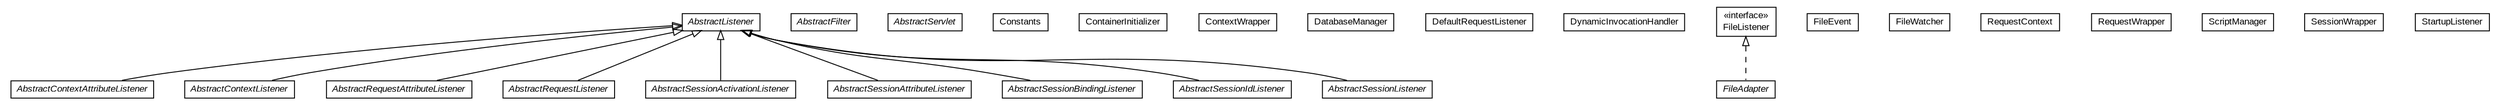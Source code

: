 #!/usr/local/bin/dot
#
# Class diagram 
# Generated by UMLGraph version R5_6-24-gf6e263 (http://www.umlgraph.org/)
#

digraph G {
	edge [fontname="arial",fontsize=10,labelfontname="arial",labelfontsize=10];
	node [fontname="arial",fontsize=10,shape=plaintext];
	nodesep=0.25;
	ranksep=0.5;
	// org.gservlet.AbstractContextAttributeListener
	c0 [label=<<table title="org.gservlet.AbstractContextAttributeListener" border="0" cellborder="1" cellspacing="0" cellpadding="2" port="p" href="./AbstractContextAttributeListener.html">
		<tr><td><table border="0" cellspacing="0" cellpadding="1">
<tr><td align="center" balign="center"><font face="arial italic"> AbstractContextAttributeListener </font></td></tr>
		</table></td></tr>
		</table>>, URL="./AbstractContextAttributeListener.html", fontname="arial", fontcolor="black", fontsize=10.0];
	// org.gservlet.AbstractContextListener
	c1 [label=<<table title="org.gservlet.AbstractContextListener" border="0" cellborder="1" cellspacing="0" cellpadding="2" port="p" href="./AbstractContextListener.html">
		<tr><td><table border="0" cellspacing="0" cellpadding="1">
<tr><td align="center" balign="center"><font face="arial italic"> AbstractContextListener </font></td></tr>
		</table></td></tr>
		</table>>, URL="./AbstractContextListener.html", fontname="arial", fontcolor="black", fontsize=10.0];
	// org.gservlet.AbstractFilter
	c2 [label=<<table title="org.gservlet.AbstractFilter" border="0" cellborder="1" cellspacing="0" cellpadding="2" port="p" href="./AbstractFilter.html">
		<tr><td><table border="0" cellspacing="0" cellpadding="1">
<tr><td align="center" balign="center"><font face="arial italic"> AbstractFilter </font></td></tr>
		</table></td></tr>
		</table>>, URL="./AbstractFilter.html", fontname="arial", fontcolor="black", fontsize=10.0];
	// org.gservlet.AbstractListener
	c3 [label=<<table title="org.gservlet.AbstractListener" border="0" cellborder="1" cellspacing="0" cellpadding="2" port="p" href="./AbstractListener.html">
		<tr><td><table border="0" cellspacing="0" cellpadding="1">
<tr><td align="center" balign="center"><font face="arial italic"> AbstractListener </font></td></tr>
		</table></td></tr>
		</table>>, URL="./AbstractListener.html", fontname="arial", fontcolor="black", fontsize=10.0];
	// org.gservlet.AbstractRequestAttributeListener
	c4 [label=<<table title="org.gservlet.AbstractRequestAttributeListener" border="0" cellborder="1" cellspacing="0" cellpadding="2" port="p" href="./AbstractRequestAttributeListener.html">
		<tr><td><table border="0" cellspacing="0" cellpadding="1">
<tr><td align="center" balign="center"><font face="arial italic"> AbstractRequestAttributeListener </font></td></tr>
		</table></td></tr>
		</table>>, URL="./AbstractRequestAttributeListener.html", fontname="arial", fontcolor="black", fontsize=10.0];
	// org.gservlet.AbstractRequestListener
	c5 [label=<<table title="org.gservlet.AbstractRequestListener" border="0" cellborder="1" cellspacing="0" cellpadding="2" port="p" href="./AbstractRequestListener.html">
		<tr><td><table border="0" cellspacing="0" cellpadding="1">
<tr><td align="center" balign="center"><font face="arial italic"> AbstractRequestListener </font></td></tr>
		</table></td></tr>
		</table>>, URL="./AbstractRequestListener.html", fontname="arial", fontcolor="black", fontsize=10.0];
	// org.gservlet.AbstractServlet
	c6 [label=<<table title="org.gservlet.AbstractServlet" border="0" cellborder="1" cellspacing="0" cellpadding="2" port="p" href="./AbstractServlet.html">
		<tr><td><table border="0" cellspacing="0" cellpadding="1">
<tr><td align="center" balign="center"><font face="arial italic"> AbstractServlet </font></td></tr>
		</table></td></tr>
		</table>>, URL="./AbstractServlet.html", fontname="arial", fontcolor="black", fontsize=10.0];
	// org.gservlet.AbstractSessionActivationListener
	c7 [label=<<table title="org.gservlet.AbstractSessionActivationListener" border="0" cellborder="1" cellspacing="0" cellpadding="2" port="p" href="./AbstractSessionActivationListener.html">
		<tr><td><table border="0" cellspacing="0" cellpadding="1">
<tr><td align="center" balign="center"><font face="arial italic"> AbstractSessionActivationListener </font></td></tr>
		</table></td></tr>
		</table>>, URL="./AbstractSessionActivationListener.html", fontname="arial", fontcolor="black", fontsize=10.0];
	// org.gservlet.AbstractSessionAttributeListener
	c8 [label=<<table title="org.gservlet.AbstractSessionAttributeListener" border="0" cellborder="1" cellspacing="0" cellpadding="2" port="p" href="./AbstractSessionAttributeListener.html">
		<tr><td><table border="0" cellspacing="0" cellpadding="1">
<tr><td align="center" balign="center"><font face="arial italic"> AbstractSessionAttributeListener </font></td></tr>
		</table></td></tr>
		</table>>, URL="./AbstractSessionAttributeListener.html", fontname="arial", fontcolor="black", fontsize=10.0];
	// org.gservlet.AbstractSessionBindingListener
	c9 [label=<<table title="org.gservlet.AbstractSessionBindingListener" border="0" cellborder="1" cellspacing="0" cellpadding="2" port="p" href="./AbstractSessionBindingListener.html">
		<tr><td><table border="0" cellspacing="0" cellpadding="1">
<tr><td align="center" balign="center"><font face="arial italic"> AbstractSessionBindingListener </font></td></tr>
		</table></td></tr>
		</table>>, URL="./AbstractSessionBindingListener.html", fontname="arial", fontcolor="black", fontsize=10.0];
	// org.gservlet.AbstractSessionIdListener
	c10 [label=<<table title="org.gservlet.AbstractSessionIdListener" border="0" cellborder="1" cellspacing="0" cellpadding="2" port="p" href="./AbstractSessionIdListener.html">
		<tr><td><table border="0" cellspacing="0" cellpadding="1">
<tr><td align="center" balign="center"><font face="arial italic"> AbstractSessionIdListener </font></td></tr>
		</table></td></tr>
		</table>>, URL="./AbstractSessionIdListener.html", fontname="arial", fontcolor="black", fontsize=10.0];
	// org.gservlet.AbstractSessionListener
	c11 [label=<<table title="org.gservlet.AbstractSessionListener" border="0" cellborder="1" cellspacing="0" cellpadding="2" port="p" href="./AbstractSessionListener.html">
		<tr><td><table border="0" cellspacing="0" cellpadding="1">
<tr><td align="center" balign="center"><font face="arial italic"> AbstractSessionListener </font></td></tr>
		</table></td></tr>
		</table>>, URL="./AbstractSessionListener.html", fontname="arial", fontcolor="black", fontsize=10.0];
	// org.gservlet.Constants
	c24 [label=<<table title="org.gservlet.Constants" border="0" cellborder="1" cellspacing="0" cellpadding="2" port="p" href="./Constants.html">
		<tr><td><table border="0" cellspacing="0" cellpadding="1">
<tr><td align="center" balign="center"> Constants </td></tr>
		</table></td></tr>
		</table>>, URL="./Constants.html", fontname="arial", fontcolor="black", fontsize=10.0];
	// org.gservlet.ContainerInitializer
	c25 [label=<<table title="org.gservlet.ContainerInitializer" border="0" cellborder="1" cellspacing="0" cellpadding="2" port="p" href="./ContainerInitializer.html">
		<tr><td><table border="0" cellspacing="0" cellpadding="1">
<tr><td align="center" balign="center"> ContainerInitializer </td></tr>
		</table></td></tr>
		</table>>, URL="./ContainerInitializer.html", fontname="arial", fontcolor="black", fontsize=10.0];
	// org.gservlet.ContextWrapper
	c26 [label=<<table title="org.gservlet.ContextWrapper" border="0" cellborder="1" cellspacing="0" cellpadding="2" port="p" href="./ContextWrapper.html">
		<tr><td><table border="0" cellspacing="0" cellpadding="1">
<tr><td align="center" balign="center"> ContextWrapper </td></tr>
		</table></td></tr>
		</table>>, URL="./ContextWrapper.html", fontname="arial", fontcolor="black", fontsize=10.0];
	// org.gservlet.DatabaseManager
	c27 [label=<<table title="org.gservlet.DatabaseManager" border="0" cellborder="1" cellspacing="0" cellpadding="2" port="p" href="./DatabaseManager.html">
		<tr><td><table border="0" cellspacing="0" cellpadding="1">
<tr><td align="center" balign="center"> DatabaseManager </td></tr>
		</table></td></tr>
		</table>>, URL="./DatabaseManager.html", fontname="arial", fontcolor="black", fontsize=10.0];
	// org.gservlet.DefaultRequestListener
	c28 [label=<<table title="org.gservlet.DefaultRequestListener" border="0" cellborder="1" cellspacing="0" cellpadding="2" port="p" href="./DefaultRequestListener.html">
		<tr><td><table border="0" cellspacing="0" cellpadding="1">
<tr><td align="center" balign="center"> DefaultRequestListener </td></tr>
		</table></td></tr>
		</table>>, URL="./DefaultRequestListener.html", fontname="arial", fontcolor="black", fontsize=10.0];
	// org.gservlet.DynamicInvocationHandler
	c29 [label=<<table title="org.gservlet.DynamicInvocationHandler" border="0" cellborder="1" cellspacing="0" cellpadding="2" port="p" href="./DynamicInvocationHandler.html">
		<tr><td><table border="0" cellspacing="0" cellpadding="1">
<tr><td align="center" balign="center"> DynamicInvocationHandler </td></tr>
		</table></td></tr>
		</table>>, URL="./DynamicInvocationHandler.html", fontname="arial", fontcolor="black", fontsize=10.0];
	// org.gservlet.FileAdapter
	c30 [label=<<table title="org.gservlet.FileAdapter" border="0" cellborder="1" cellspacing="0" cellpadding="2" port="p" href="./FileAdapter.html">
		<tr><td><table border="0" cellspacing="0" cellpadding="1">
<tr><td align="center" balign="center"><font face="arial italic"> FileAdapter </font></td></tr>
		</table></td></tr>
		</table>>, URL="./FileAdapter.html", fontname="arial", fontcolor="black", fontsize=10.0];
	// org.gservlet.FileEvent
	c31 [label=<<table title="org.gservlet.FileEvent" border="0" cellborder="1" cellspacing="0" cellpadding="2" port="p" href="./FileEvent.html">
		<tr><td><table border="0" cellspacing="0" cellpadding="1">
<tr><td align="center" balign="center"> FileEvent </td></tr>
		</table></td></tr>
		</table>>, URL="./FileEvent.html", fontname="arial", fontcolor="black", fontsize=10.0];
	// org.gservlet.FileListener
	c32 [label=<<table title="org.gservlet.FileListener" border="0" cellborder="1" cellspacing="0" cellpadding="2" port="p" href="./FileListener.html">
		<tr><td><table border="0" cellspacing="0" cellpadding="1">
<tr><td align="center" balign="center"> &#171;interface&#187; </td></tr>
<tr><td align="center" balign="center"> FileListener </td></tr>
		</table></td></tr>
		</table>>, URL="./FileListener.html", fontname="arial", fontcolor="black", fontsize=10.0];
	// org.gservlet.FileWatcher
	c33 [label=<<table title="org.gservlet.FileWatcher" border="0" cellborder="1" cellspacing="0" cellpadding="2" port="p" href="./FileWatcher.html">
		<tr><td><table border="0" cellspacing="0" cellpadding="1">
<tr><td align="center" balign="center"> FileWatcher </td></tr>
		</table></td></tr>
		</table>>, URL="./FileWatcher.html", fontname="arial", fontcolor="black", fontsize=10.0];
	// org.gservlet.RequestContext
	c34 [label=<<table title="org.gservlet.RequestContext" border="0" cellborder="1" cellspacing="0" cellpadding="2" port="p" href="./RequestContext.html">
		<tr><td><table border="0" cellspacing="0" cellpadding="1">
<tr><td align="center" balign="center"> RequestContext </td></tr>
		</table></td></tr>
		</table>>, URL="./RequestContext.html", fontname="arial", fontcolor="black", fontsize=10.0];
	// org.gservlet.RequestWrapper
	c35 [label=<<table title="org.gservlet.RequestWrapper" border="0" cellborder="1" cellspacing="0" cellpadding="2" port="p" href="./RequestWrapper.html">
		<tr><td><table border="0" cellspacing="0" cellpadding="1">
<tr><td align="center" balign="center"> RequestWrapper </td></tr>
		</table></td></tr>
		</table>>, URL="./RequestWrapper.html", fontname="arial", fontcolor="black", fontsize=10.0];
	// org.gservlet.ScriptManager
	c36 [label=<<table title="org.gservlet.ScriptManager" border="0" cellborder="1" cellspacing="0" cellpadding="2" port="p" href="./ScriptManager.html">
		<tr><td><table border="0" cellspacing="0" cellpadding="1">
<tr><td align="center" balign="center"> ScriptManager </td></tr>
		</table></td></tr>
		</table>>, URL="./ScriptManager.html", fontname="arial", fontcolor="black", fontsize=10.0];
	// org.gservlet.SessionWrapper
	c37 [label=<<table title="org.gservlet.SessionWrapper" border="0" cellborder="1" cellspacing="0" cellpadding="2" port="p" href="./SessionWrapper.html">
		<tr><td><table border="0" cellspacing="0" cellpadding="1">
<tr><td align="center" balign="center"> SessionWrapper </td></tr>
		</table></td></tr>
		</table>>, URL="./SessionWrapper.html", fontname="arial", fontcolor="black", fontsize=10.0];
	// org.gservlet.StartupListener
	c38 [label=<<table title="org.gservlet.StartupListener" border="0" cellborder="1" cellspacing="0" cellpadding="2" port="p" href="./StartupListener.html">
		<tr><td><table border="0" cellspacing="0" cellpadding="1">
<tr><td align="center" balign="center"> StartupListener </td></tr>
		</table></td></tr>
		</table>>, URL="./StartupListener.html", fontname="arial", fontcolor="black", fontsize=10.0];
	//org.gservlet.AbstractContextAttributeListener extends org.gservlet.AbstractListener
	c3:p -> c0:p [dir=back,arrowtail=empty];
	//org.gservlet.AbstractContextListener extends org.gservlet.AbstractListener
	c3:p -> c1:p [dir=back,arrowtail=empty];
	//org.gservlet.AbstractRequestAttributeListener extends org.gservlet.AbstractListener
	c3:p -> c4:p [dir=back,arrowtail=empty];
	//org.gservlet.AbstractRequestListener extends org.gservlet.AbstractListener
	c3:p -> c5:p [dir=back,arrowtail=empty];
	//org.gservlet.AbstractSessionActivationListener extends org.gservlet.AbstractListener
	c3:p -> c7:p [dir=back,arrowtail=empty];
	//org.gservlet.AbstractSessionAttributeListener extends org.gservlet.AbstractListener
	c3:p -> c8:p [dir=back,arrowtail=empty];
	//org.gservlet.AbstractSessionBindingListener extends org.gservlet.AbstractListener
	c3:p -> c9:p [dir=back,arrowtail=empty];
	//org.gservlet.AbstractSessionIdListener extends org.gservlet.AbstractListener
	c3:p -> c10:p [dir=back,arrowtail=empty];
	//org.gservlet.AbstractSessionListener extends org.gservlet.AbstractListener
	c3:p -> c11:p [dir=back,arrowtail=empty];
	//org.gservlet.FileAdapter implements org.gservlet.FileListener
	c32:p -> c30:p [dir=back,arrowtail=empty,style=dashed];
}

